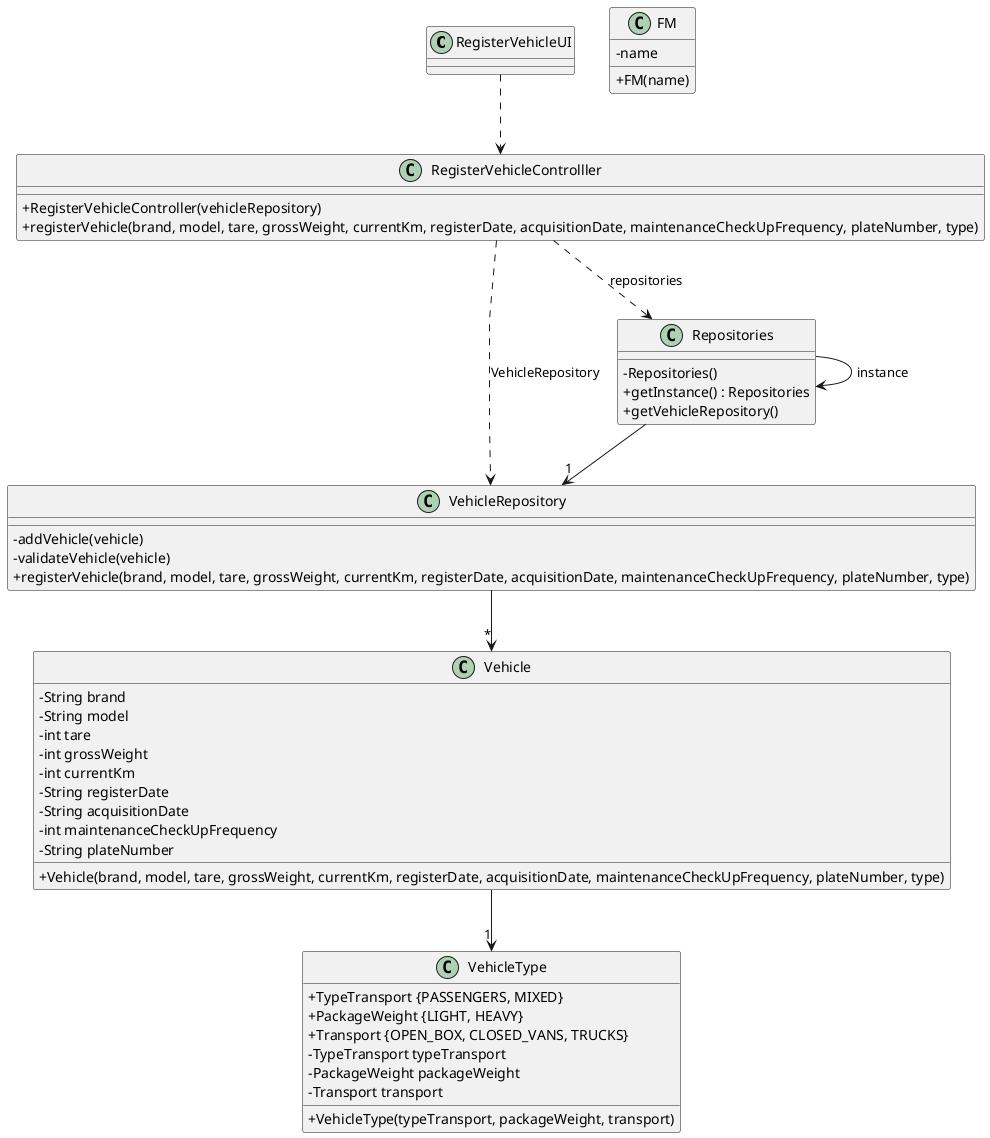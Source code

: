@startuml
'skinparam monochrome true
skinparam packageStyle rectangle
skinparam shadowing false
skinparam linetype polyline
'skinparam linetype orto

skinparam classAttributeIconSize 0

'left to right direction

class RegisterVehicleUI {

}

class RegisterVehicleControlller {
    +RegisterVehicleController(vehicleRepository)
    +registerVehicle(brand, model, tare, grossWeight, currentKm, registerDate, acquisitionDate, maintenanceCheckUpFrequency, plateNumber, type)
}

class VehicleRepository {
    -addVehicle(vehicle)
    -validateVehicle(vehicle)
    +registerVehicle(brand, model, tare, grossWeight, currentKm, registerDate, acquisitionDate, maintenanceCheckUpFrequency, plateNumber, type)
}

class Vehicle {
    -String brand
    -String model
    -int tare
    -int grossWeight
    -int currentKm
    -String registerDate
    -String acquisitionDate
    -int maintenanceCheckUpFrequency
    -String plateNumber
    +Vehicle(brand, model, tare, grossWeight, currentKm, registerDate, acquisitionDate, maintenanceCheckUpFrequency, plateNumber, type)

}

class VehicleType {
    +TypeTransport {PASSENGERS, MIXED}
    +PackageWeight {LIGHT, HEAVY}
    +Transport {OPEN_BOX, CLOSED_VANS, TRUCKS}
    -TypeTransport typeTransport
    -PackageWeight packageWeight
    -Transport transport
    +VehicleType(typeTransport, packageWeight, transport)
}

class FM {
    - name
    + FM(name)
}

class Repositories {
    - Repositories()
    + getInstance() : Repositories
    + getVehicleRepository()
}

RegisterVehicleUI ..> RegisterVehicleControlller
RegisterVehicleControlller ..> Repositories: repositories
RegisterVehicleControlller ..> VehicleRepository: VehicleRepository
Repositories --> Repositories: instance
Repositories --> "1" VehicleRepository
VehicleRepository --> "*" Vehicle
Vehicle --> "1" VehicleType

@enduml